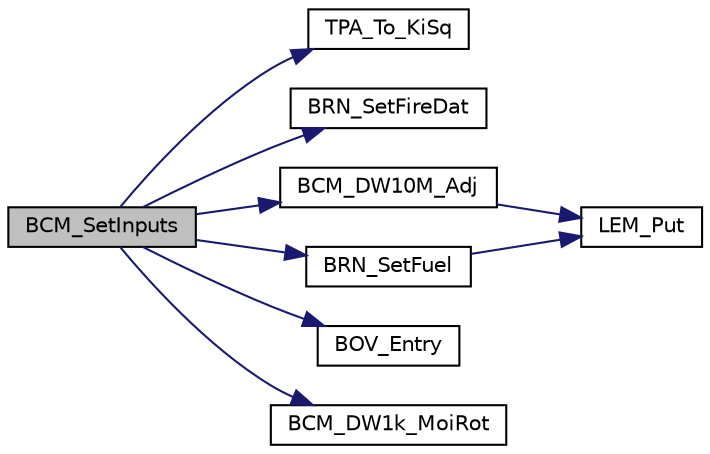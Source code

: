 digraph "BCM_SetInputs"
{
  edge [fontname="Helvetica",fontsize="10",labelfontname="Helvetica",labelfontsize="10"];
  node [fontname="Helvetica",fontsize="10",shape=record];
  rankdir="LR";
  Node1 [label="BCM_SetInputs",height=0.2,width=0.4,color="black", fillcolor="grey75", style="filled", fontcolor="black"];
  Node1 -> Node2 [color="midnightblue",fontsize="10",style="solid",fontname="Helvetica"];
  Node2 [label="TPA_To_KiSq",height=0.2,width=0.4,color="black", fillcolor="white", style="filled",URL="$fof__util_8c.html#ab66b71a54ead81a0010519c7e416121d"];
  Node1 -> Node3 [color="midnightblue",fontsize="10",style="solid",fontname="Helvetica"];
  Node3 [label="BRN_SetFireDat",height=0.2,width=0.4,color="black", fillcolor="white", style="filled",URL="$bur__brn_8c.html#af40a312e8de0452736f13d1fbe0d6165"];
  Node1 -> Node4 [color="midnightblue",fontsize="10",style="solid",fontname="Helvetica"];
  Node4 [label="BCM_DW10M_Adj",height=0.2,width=0.4,color="black", fillcolor="white", style="filled",URL="$fof__bcm_8c.html#ac2f89c64eb365645a2aa2fea455a7aaf"];
  Node4 -> Node5 [color="midnightblue",fontsize="10",style="solid",fontname="Helvetica"];
  Node5 [label="LEM_Put",height=0.2,width=0.4,color="black", fillcolor="white", style="filled",URL="$fof__lem_8c.html#a00efce80221ecd585021817edce5ea70"];
  Node1 -> Node6 [color="midnightblue",fontsize="10",style="solid",fontname="Helvetica"];
  Node6 [label="BRN_SetFuel",height=0.2,width=0.4,color="black", fillcolor="white", style="filled",URL="$bur__brn_8c.html#a183e2eb35955a98ff65448daea53c910"];
  Node6 -> Node5 [color="midnightblue",fontsize="10",style="solid",fontname="Helvetica"];
  Node1 -> Node7 [color="midnightblue",fontsize="10",style="solid",fontname="Helvetica"];
  Node7 [label="BOV_Entry",height=0.2,width=0.4,color="black", fillcolor="white", style="filled",URL="$bur__bov_8c.html#a9fe51c3e0787e633021079167212dfc4"];
  Node1 -> Node8 [color="midnightblue",fontsize="10",style="solid",fontname="Helvetica"];
  Node8 [label="BCM_DW1k_MoiRot",height=0.2,width=0.4,color="black", fillcolor="white", style="filled",URL="$fof__bcm_8c.html#a5aac5b248f709df129bc204e4e1a0b1c"];
}
